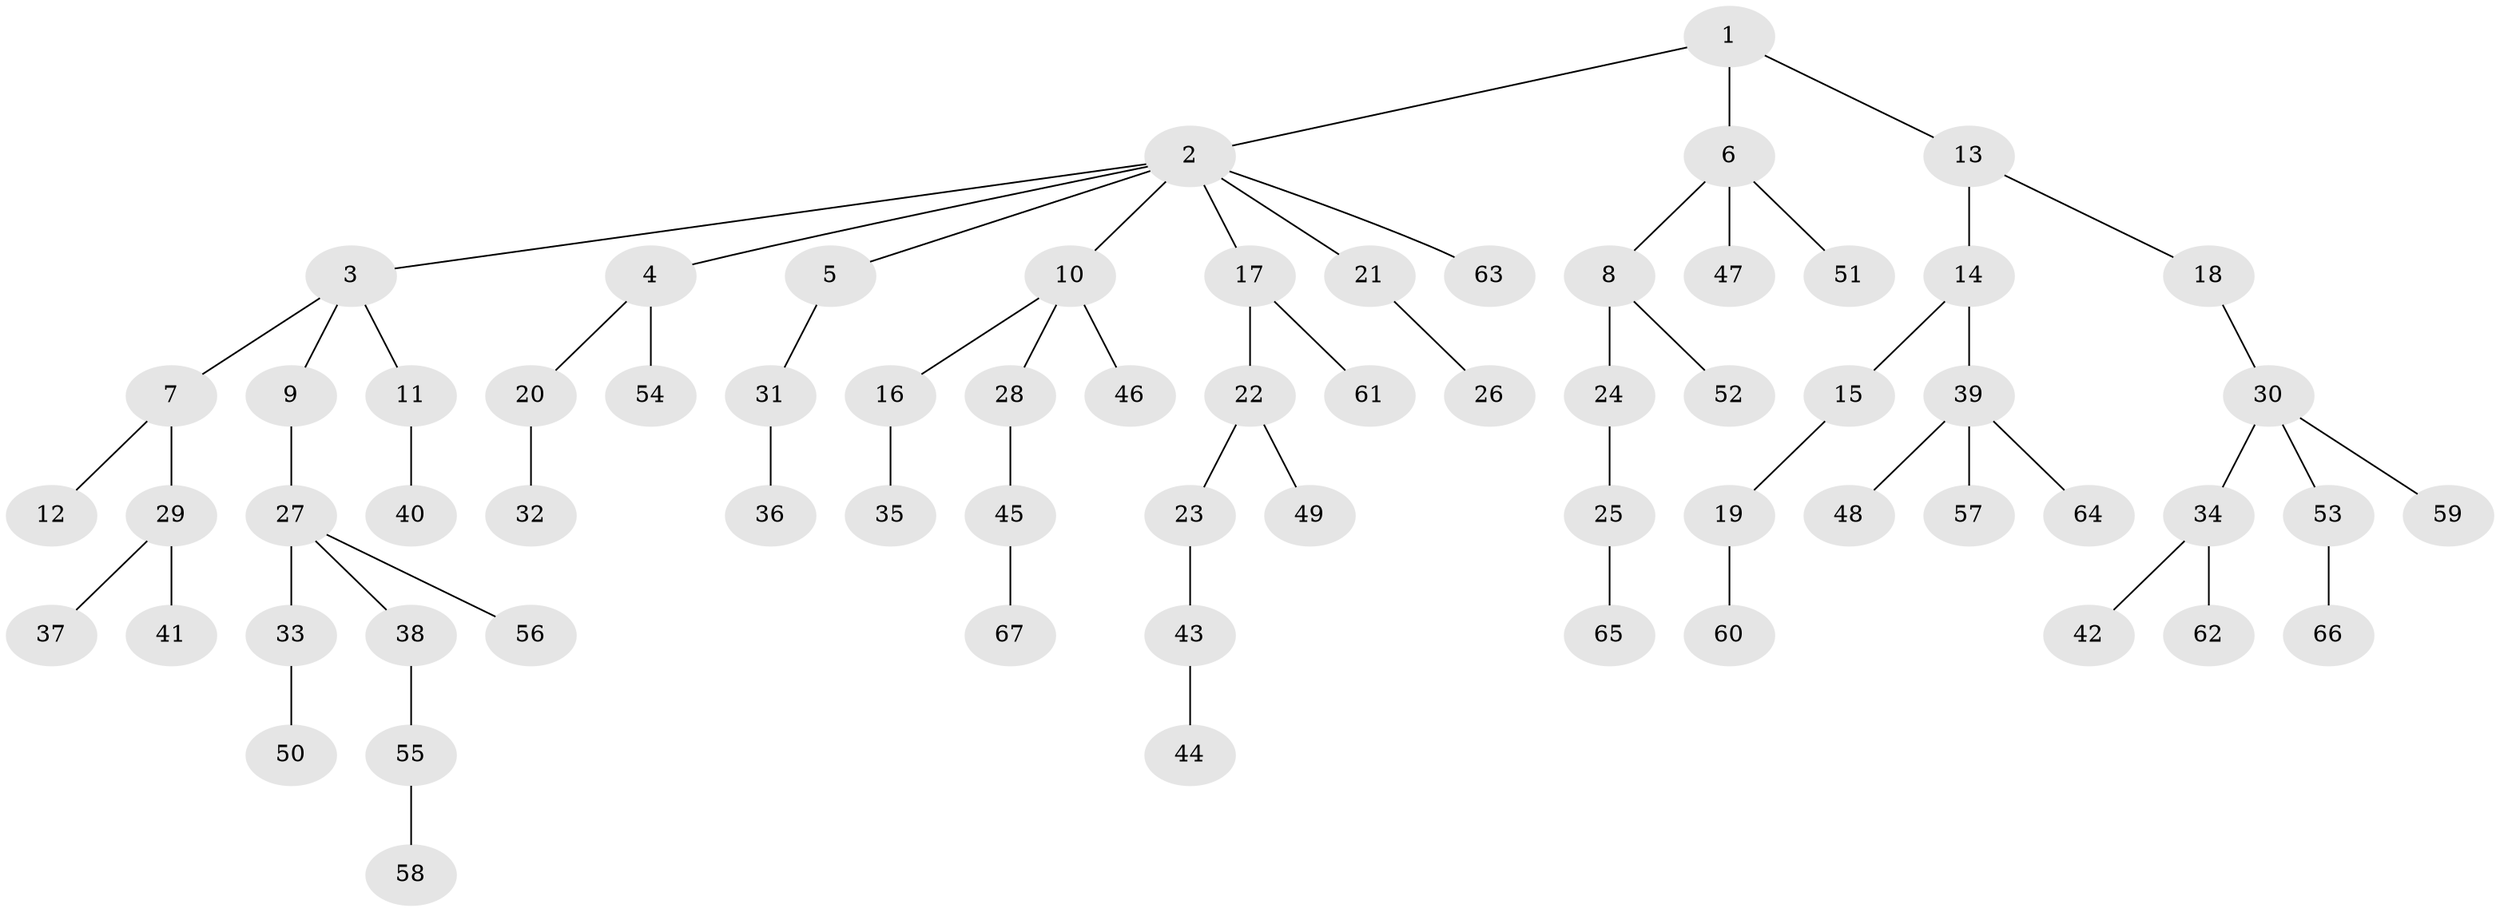 // coarse degree distribution, {4: 0.05, 8: 0.05, 1: 0.55, 2: 0.3, 3: 0.05}
// Generated by graph-tools (version 1.1) at 2025/19/03/04/25 18:19:14]
// undirected, 67 vertices, 66 edges
graph export_dot {
graph [start="1"]
  node [color=gray90,style=filled];
  1;
  2;
  3;
  4;
  5;
  6;
  7;
  8;
  9;
  10;
  11;
  12;
  13;
  14;
  15;
  16;
  17;
  18;
  19;
  20;
  21;
  22;
  23;
  24;
  25;
  26;
  27;
  28;
  29;
  30;
  31;
  32;
  33;
  34;
  35;
  36;
  37;
  38;
  39;
  40;
  41;
  42;
  43;
  44;
  45;
  46;
  47;
  48;
  49;
  50;
  51;
  52;
  53;
  54;
  55;
  56;
  57;
  58;
  59;
  60;
  61;
  62;
  63;
  64;
  65;
  66;
  67;
  1 -- 2;
  1 -- 6;
  1 -- 13;
  2 -- 3;
  2 -- 4;
  2 -- 5;
  2 -- 10;
  2 -- 17;
  2 -- 21;
  2 -- 63;
  3 -- 7;
  3 -- 9;
  3 -- 11;
  4 -- 20;
  4 -- 54;
  5 -- 31;
  6 -- 8;
  6 -- 47;
  6 -- 51;
  7 -- 12;
  7 -- 29;
  8 -- 24;
  8 -- 52;
  9 -- 27;
  10 -- 16;
  10 -- 28;
  10 -- 46;
  11 -- 40;
  13 -- 14;
  13 -- 18;
  14 -- 15;
  14 -- 39;
  15 -- 19;
  16 -- 35;
  17 -- 22;
  17 -- 61;
  18 -- 30;
  19 -- 60;
  20 -- 32;
  21 -- 26;
  22 -- 23;
  22 -- 49;
  23 -- 43;
  24 -- 25;
  25 -- 65;
  27 -- 33;
  27 -- 38;
  27 -- 56;
  28 -- 45;
  29 -- 37;
  29 -- 41;
  30 -- 34;
  30 -- 53;
  30 -- 59;
  31 -- 36;
  33 -- 50;
  34 -- 42;
  34 -- 62;
  38 -- 55;
  39 -- 48;
  39 -- 57;
  39 -- 64;
  43 -- 44;
  45 -- 67;
  53 -- 66;
  55 -- 58;
}
